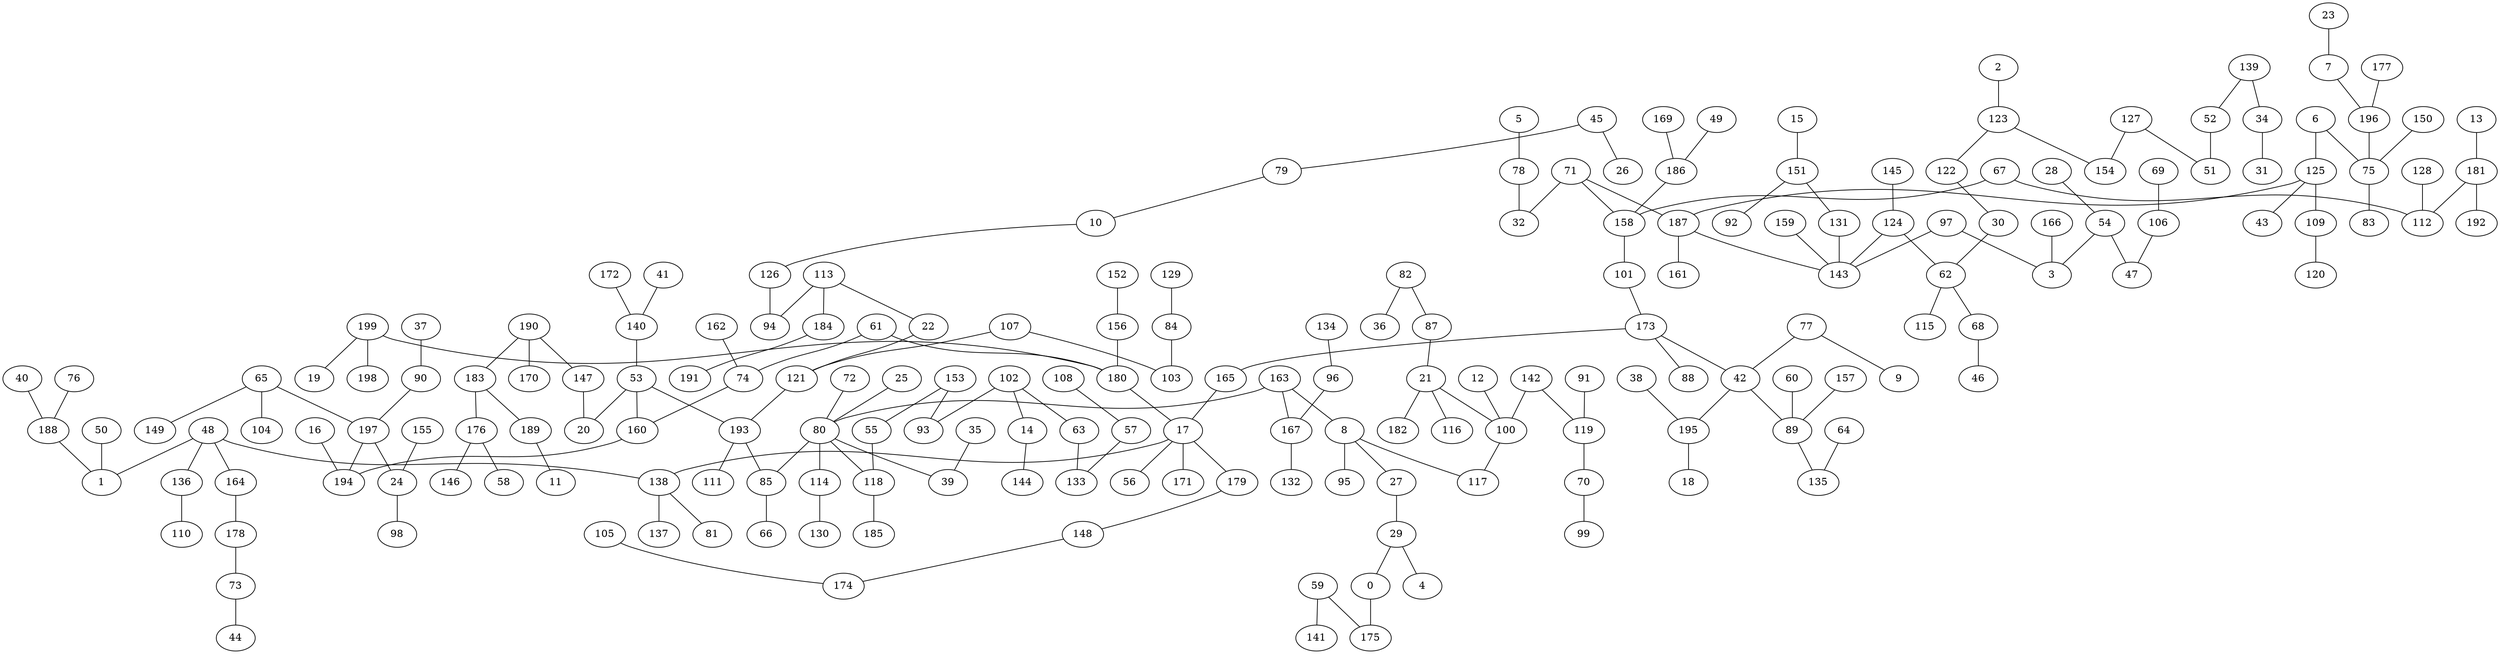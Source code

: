 graph {
40  [Label = "40 (0.00)"]
188  [Label = "188 (0.00)"]
12  [Label = "12 (0.00)"]
100  [Label = "100 (0.00)"]
71  [Label = "71 (0.00)"]
32  [Label = "32 (0.00)"]
117  [Label = "117 (0.00)"]
57  [Label = "57 (0.00)"]
133  [Label = "133 (0.00)"]
7  [Label = "7 (0.00)"]
196  [Label = "196 (0.00)"]
147  [Label = "147 (0.00)"]
20  [Label = "20 (0.00)"]
113  [Label = "113 (0.00)"]
94  [Label = "94 (0.00)"]
180  [Label = "180 (0.00)"]
17  [Label = "17 (0.00)"]
142  [Label = "142 (0.00)"]
119  [Label = "119 (0.00)"]
23  [Label = "23 (0.00)"]
42  [Label = "42 (0.00)"]
195  [Label = "195 (0.00)"]
138  [Label = "138 (0.00)"]
72  [Label = "72 (0.00)"]
80  [Label = "80 (0.00)"]
0  [Label = "0 (0.00)"]
175  [Label = "175 (0.00)"]
152  [Label = "152 (0.00)"]
156  [Label = "156 (0.00)"]
45  [Label = "45 (0.00)"]
26  [Label = "26 (0.00)"]
148  [Label = "148 (0.00)"]
174  [Label = "174 (0.00)"]
190  [Label = "190 (0.00)"]
151  [Label = "151 (0.00)"]
92  [Label = "92 (0.00)"]
91  [Label = "91 (0.00)"]
177  [Label = "177 (0.00)"]
173  [Label = "173 (0.00)"]
88  [Label = "88 (0.00)"]
160  [Label = "160 (0.00)"]
194  [Label = "194 (0.00)"]
118  [Label = "118 (0.00)"]
22  [Label = "22 (0.00)"]
121  [Label = "121 (0.00)"]
53  [Label = "53 (0.00)"]
193  [Label = "193 (0.00)"]
74  [Label = "74 (0.00)"]
185  [Label = "185 (0.00)"]
153  [Label = "153 (0.00)"]
55  [Label = "55 (0.00)"]
97  [Label = "97 (0.00)"]
3  [Label = "3 (0.00)"]
48  [Label = "48 (0.00)"]
136  [Label = "136 (0.00)"]
128  [Label = "128 (0.00)"]
112  [Label = "112 (0.00)"]
183  [Label = "183 (0.00)"]
163  [Label = "163 (0.00)"]
167  [Label = "167 (0.00)"]
76  [Label = "76 (0.00)"]
105  [Label = "105 (0.00)"]
123  [Label = "123 (0.00)"]
122  [Label = "122 (0.00)"]
60  [Label = "60 (0.00)"]
89  [Label = "89 (0.00)"]
8  [Label = "8 (0.00)"]
27  [Label = "27 (0.00)"]
29  [Label = "29 (0.00)"]
67  [Label = "67 (0.00)"]
21  [Label = "21 (0.00)"]
78  [Label = "78 (0.00)"]
93  [Label = "93 (0.00)"]
85  [Label = "85 (0.00)"]
39  [Label = "39 (0.00)"]
189  [Label = "189 (0.00)"]
16  [Label = "16 (0.00)"]
61  [Label = "61 (0.00)"]
4  [Label = "4 (0.00)"]
1  [Label = "1 (0.00)"]
65  [Label = "65 (0.00)"]
149  [Label = "149 (0.00)"]
95  [Label = "95 (0.00)"]
96  [Label = "96 (0.00)"]
150  [Label = "150 (0.00)"]
75  [Label = "75 (0.00)"]
102  [Label = "102 (0.00)"]
165  [Label = "165 (0.00)"]
90  [Label = "90 (0.00)"]
197  [Label = "197 (0.00)"]
107  [Label = "107 (0.00)"]
59  [Label = "59 (0.00)"]
137  [Label = "137 (0.00)"]
158  [Label = "158 (0.00)"]
6  [Label = "6 (0.00)"]
125  [Label = "125 (0.00)"]
63  [Label = "63 (0.00)"]
101  [Label = "101 (0.00)"]
187  [Label = "187 (0.00)"]
143  [Label = "143 (0.00)"]
116  [Label = "116 (0.00)"]
145  [Label = "145 (0.00)"]
124  [Label = "124 (0.00)"]
24  [Label = "24 (0.00)"]
108  [Label = "108 (0.00)"]
114  [Label = "114 (0.00)"]
77  [Label = "77 (0.00)"]
161  [Label = "161 (0.00)"]
50  [Label = "50 (0.00)"]
171  [Label = "171 (0.00)"]
5  [Label = "5 (0.00)"]
134  [Label = "134 (0.00)"]
179  [Label = "179 (0.00)"]
109  [Label = "109 (0.00)"]
131  [Label = "131 (0.00)"]
54  [Label = "54 (0.00)"]
56  [Label = "56 (0.00)"]
172  [Label = "172 (0.00)"]
140  [Label = "140 (0.00)"]
181  [Label = "181 (0.00)"]
192  [Label = "192 (0.00)"]
176  [Label = "176 (0.00)"]
186  [Label = "186 (0.00)"]
155  [Label = "155 (0.00)"]
126  [Label = "126 (0.00)"]
58  [Label = "58 (0.00)"]
62  [Label = "62 (0.00)"]
115  [Label = "115 (0.00)"]
47  [Label = "47 (0.00)"]
103  [Label = "103 (0.00)"]
83  [Label = "83 (0.00)"]
34  [Label = "34 (0.00)"]
31  [Label = "31 (0.00)"]
104  [Label = "104 (0.00)"]
184  [Label = "184 (0.00)"]
191  [Label = "191 (0.00)"]
30  [Label = "30 (0.00)"]
11  [Label = "11 (0.00)"]
111  [Label = "111 (0.00)"]
139  [Label = "139 (0.00)"]
52  [Label = "52 (0.00)"]
69  [Label = "69 (0.00)"]
106  [Label = "106 (0.00)"]
169  [Label = "169 (0.00)"]
73  [Label = "73 (0.00)"]
44  [Label = "44 (0.00)"]
28  [Label = "28 (0.00)"]
127  [Label = "127 (0.00)"]
154  [Label = "154 (0.00)"]
178  [Label = "178 (0.00)"]
81  [Label = "81 (0.00)"]
132  [Label = "132 (0.00)"]
64  [Label = "64 (0.00)"]
135  [Label = "135 (0.00)"]
10  [Label = "10 (0.00)"]
164  [Label = "164 (0.00)"]
14  [Label = "14 (0.00)"]
87  [Label = "87 (0.00)"]
141  [Label = "141 (0.00)"]
129  [Label = "129 (0.00)"]
84  [Label = "84 (0.00)"]
37  [Label = "37 (0.00)"]
120  [Label = "120 (0.00)"]
25  [Label = "25 (0.00)"]
18  [Label = "18 (0.00)"]
9  [Label = "9 (0.00)"]
199  [Label = "199 (0.00)"]
19  [Label = "19 (0.00)"]
110  [Label = "110 (0.00)"]
130  [Label = "130 (0.00)"]
170  [Label = "170 (0.00)"]
51  [Label = "51 (0.00)"]
43  [Label = "43 (0.00)"]
66  [Label = "66 (0.00)"]
41  [Label = "41 (0.00)"]
198  [Label = "198 (0.00)"]
166  [Label = "166 (0.00)"]
98  [Label = "98 (0.00)"]
70  [Label = "70 (0.00)"]
159  [Label = "159 (0.00)"]
79  [Label = "79 (0.00)"]
68  [Label = "68 (0.00)"]
82  [Label = "82 (0.00)"]
162  [Label = "162 (0.00)"]
49  [Label = "49 (0.00)"]
182  [Label = "182 (0.00)"]
36  [Label = "36 (0.00)"]
13  [Label = "13 (0.00)"]
46  [Label = "46 (0.00)"]
157  [Label = "157 (0.00)"]
35  [Label = "35 (0.00)"]
99  [Label = "99 (0.00)"]
2  [Label = "2 (0.00)"]
15  [Label = "15 (0.00)"]
146  [Label = "146 (0.00)"]
38  [Label = "38 (0.00)"]
144  [Label = "144 (0.00)"]

40--188  [Label = "7.87"]
12--100  [Label = "8.73"]
71--32  [Label = "9.07"]
100--117  [Label = "9.52"]
57--133  [Label = "9.74"]
7--196  [Label = "10.77"]
147--20  [Label = "11.07"]
113--94  [Label = "11.66"]
180--17  [Label = "12.96"]
142--119  [Label = "15.24"]
23--7  [Label = "21.22"]
42--195  [Label = "25.13"]
17--138  [Label = "27.29"]
72--80  [Label = "29.92"]
0--175  [Label = "30.72"]
152--156  [Label = "31.97"]
45--26  [Label = "34.39"]
148--174  [Label = "35.80"]
190--147  [Label = "36.36"]
151--92  [Label = "44.04"]
91--119  [Label = "46.64"]
177--196  [Label = "49.68"]
173--88  [Label = "50.45"]
160--194  [Label = "57.33"]
80--118  [Label = "59.50"]
22--121  [Label = "59.52"]
53--193  [Label = "64.05"]
74--160  [Label = "65.35"]
118--185  [Label = "70.48"]
153--55  [Label = "71.48"]
97--3  [Label = "72.29"]
48--136  [Label = "72.42"]
128--112  [Label = "74.22"]
190--183  [Label = "74.60"]
163--167  [Label = "76.92"]
76--188  [Label = "79.74"]
105--174  [Label = "87.04"]
123--122  [Label = "87.08"]
60--89  [Label = "88.04"]
163--8  [Label = "96.46"]
142--100  [Label = "97.51"]
27--29  [Label = "99.30"]
67--112  [Label = "101.08"]
21--100  [Label = "102.75"]
8--27  [Label = "104.55"]
78--32  [Label = "106.18"]
153--93  [Label = "110.49"]
193--85  [Label = "110.78"]
80--39  [Label = "111.68"]
183--189  [Label = "113.48"]
16--194  [Label = "115.17"]
80--85  [Label = "116.56"]
53--160  [Label = "118.71"]
61--74  [Label = "119.74"]
29--4  [Label = "122.02"]
48--1  [Label = "122.39"]
65--149  [Label = "130.30"]
8--95  [Label = "131.42"]
96--167  [Label = "132.82"]
156--180  [Label = "133.33"]
113--22  [Label = "133.34"]
150--75  [Label = "133.48"]
102--93  [Label = "136.99"]
165--17  [Label = "140.50"]
90--197  [Label = "141.14"]
107--121  [Label = "143.61"]
59--175  [Label = "145.50"]
138--137  [Label = "145.67"]
67--158  [Label = "146.33"]
6--125  [Label = "147.01"]
63--133  [Label = "150.32"]
101--173  [Label = "151.10"]
53--20  [Label = "153.75"]
29--0  [Label = "158.42"]
197--194  [Label = "160.51"]
61--180  [Label = "162.45"]
187--143  [Label = "166.47"]
21--116  [Label = "167.34"]
188--1  [Label = "170.43"]
145--124  [Label = "170.60"]
48--138  [Label = "175.02"]
197--24  [Label = "175.49"]
108--57  [Label = "178.33"]
80--114  [Label = "180.42"]
77--42  [Label = "180.49"]
187--161  [Label = "182.08"]
50--1  [Label = "185.09"]
65--197  [Label = "186.76"]
17--171  [Label = "186.79"]
5--78  [Label = "189.90"]
134--96  [Label = "194.66"]
17--179  [Label = "195.68"]
163--80  [Label = "197.50"]
125--109  [Label = "198.09"]
131--143  [Label = "198.48"]
71--158  [Label = "198.53"]
121--193  [Label = "201.71"]
54--3  [Label = "205.39"]
17--56  [Label = "209.80"]
179--148  [Label = "210.27"]
172--140  [Label = "210.86"]
55--118  [Label = "212.13"]
181--192  [Label = "213.61"]
8--117  [Label = "214.13"]
183--176  [Label = "214.46"]
186--158  [Label = "216.07"]
155--24  [Label = "220.87"]
42--89  [Label = "224.26"]
126--94  [Label = "224.67"]
71--187  [Label = "226.87"]
173--165  [Label = "227.71"]
151--131  [Label = "231.42"]
173--42  [Label = "234.89"]
158--101  [Label = "237.85"]
176--58  [Label = "238.58"]
62--115  [Label = "253.65"]
54--47  [Label = "256.76"]
107--103  [Label = "257.20"]
75--83  [Label = "259.30"]
34--31  [Label = "265.84"]
65--104  [Label = "266.44"]
125--187  [Label = "276.48"]
184--191  [Label = "280.71"]
122--30  [Label = "282.97"]
97--143  [Label = "283.83"]
6--75  [Label = "285.73"]
189--11  [Label = "286.26"]
193--111  [Label = "287.19"]
139--52  [Label = "289.17"]
69--106  [Label = "290.63"]
169--186  [Label = "291.47"]
73--44  [Label = "292.71"]
124--143  [Label = "294.39"]
113--184  [Label = "297.32"]
28--54  [Label = "299.64"]
127--154  [Label = "302.04"]
178--73  [Label = "305.18"]
138--81  [Label = "305.66"]
139--34  [Label = "311.04"]
30--62  [Label = "316.03"]
181--112  [Label = "316.73"]
167--132  [Label = "318.80"]
64--135  [Label = "327.87"]
10--126  [Label = "329.56"]
106--47  [Label = "329.99"]
48--164  [Label = "330.66"]
102--14  [Label = "330.72"]
87--21  [Label = "339.57"]
140--53  [Label = "340.27"]
59--141  [Label = "340.53"]
129--84  [Label = "342.20"]
37--90  [Label = "343.06"]
109--120  [Label = "345.64"]
196--75  [Label = "348.20"]
124--62  [Label = "351.26"]
25--80  [Label = "352.64"]
195--18  [Label = "361.19"]
164--178  [Label = "370.11"]
77--9  [Label = "371.84"]
102--63  [Label = "376.38"]
199--19  [Label = "387.27"]
123--154  [Label = "390.32"]
84--103  [Label = "400.05"]
136--110  [Label = "403.70"]
114--130  [Label = "408.07"]
190--170  [Label = "408.26"]
127--51  [Label = "418.85"]
125--43  [Label = "423.05"]
85--66  [Label = "427.75"]
41--140  [Label = "438.71"]
199--180  [Label = "441.06"]
199--198  [Label = "444.98"]
166--3  [Label = "446.57"]
24--98  [Label = "448.29"]
52--51  [Label = "457.67"]
119--70  [Label = "473.32"]
159--143  [Label = "481.99"]
79--10  [Label = "497.95"]
62--68  [Label = "507.68"]
82--87  [Label = "527.90"]
162--74  [Label = "534.79"]
49--186  [Label = "544.71"]
45--79  [Label = "555.30"]
89--135  [Label = "575.47"]
21--182  [Label = "587.75"]
82--36  [Label = "588.48"]
13--181  [Label = "590.07"]
68--46  [Label = "618.58"]
157--89  [Label = "666.98"]
35--39  [Label = "667.11"]
70--99  [Label = "730.06"]
2--123  [Label = "751.93"]
15--151  [Label = "779.74"]
176--146  [Label = "848.81"]
38--195  [Label = "891.32"]
14--144  [Label = "893.94"]
}
